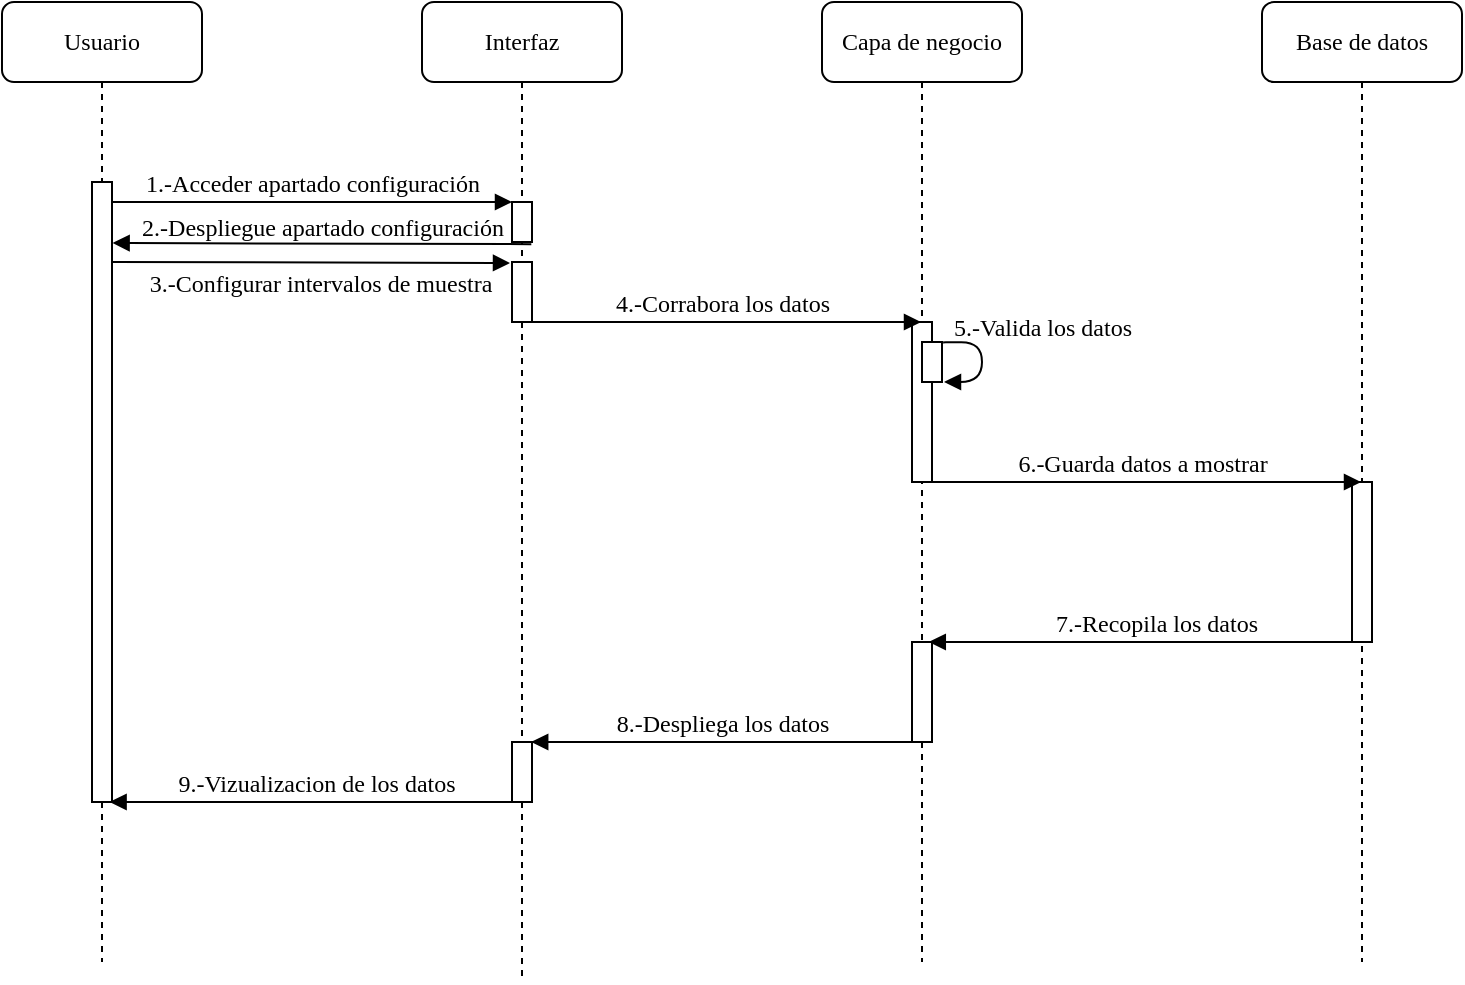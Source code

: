 <mxfile version="24.7.14">
  <diagram name="Page-1" id="13e1069c-82ec-6db2-03f1-153e76fe0fe0">
    <mxGraphModel grid="1" page="1" gridSize="10" guides="1" tooltips="1" connect="1" arrows="1" fold="1" pageScale="1" pageWidth="1100" pageHeight="850" background="none" math="0" shadow="0">
      <root>
        <mxCell id="0" />
        <mxCell id="1" parent="0" />
        <mxCell id="7baba1c4bc27f4b0-2" value="Interfaz" style="shape=umlLifeline;perimeter=lifelinePerimeter;whiteSpace=wrap;html=1;container=1;collapsible=0;recursiveResize=0;outlineConnect=0;rounded=1;shadow=0;comic=0;labelBackgroundColor=none;strokeWidth=1;fontFamily=Verdana;fontSize=12;align=center;" vertex="1" parent="1">
          <mxGeometry x="400" y="40" width="100" height="490" as="geometry" />
        </mxCell>
        <mxCell id="7baba1c4bc27f4b0-10" value="" style="html=1;points=[];perimeter=orthogonalPerimeter;rounded=0;shadow=0;comic=0;labelBackgroundColor=none;strokeWidth=1;fontFamily=Verdana;fontSize=12;align=center;" vertex="1" parent="7baba1c4bc27f4b0-2">
          <mxGeometry x="45" y="100" width="10" height="20" as="geometry" />
        </mxCell>
        <mxCell id="uyv-BX-N8liN5iRR5gyg-7" value="" style="html=1;points=[];perimeter=orthogonalPerimeter;rounded=0;shadow=0;comic=0;labelBackgroundColor=none;strokeWidth=1;fontFamily=Verdana;fontSize=12;align=center;" vertex="1" parent="7baba1c4bc27f4b0-2">
          <mxGeometry x="45" y="130" width="10" height="30" as="geometry" />
        </mxCell>
        <mxCell id="uyv-BX-N8liN5iRR5gyg-19" value="" style="html=1;points=[];perimeter=orthogonalPerimeter;rounded=0;shadow=0;comic=0;labelBackgroundColor=none;strokeWidth=1;fontFamily=Verdana;fontSize=12;align=center;" vertex="1" parent="7baba1c4bc27f4b0-2">
          <mxGeometry x="45" y="370" width="10" height="30" as="geometry" />
        </mxCell>
        <mxCell id="7baba1c4bc27f4b0-3" value="Capa de negocio" style="shape=umlLifeline;perimeter=lifelinePerimeter;whiteSpace=wrap;html=1;container=1;collapsible=0;recursiveResize=0;outlineConnect=0;rounded=1;shadow=0;comic=0;labelBackgroundColor=none;strokeWidth=1;fontFamily=Verdana;fontSize=12;align=center;" vertex="1" parent="1">
          <mxGeometry x="600" y="40" width="100" height="480" as="geometry" />
        </mxCell>
        <mxCell id="7baba1c4bc27f4b0-13" value="" style="html=1;points=[];perimeter=orthogonalPerimeter;rounded=0;shadow=0;comic=0;labelBackgroundColor=none;strokeWidth=1;fontFamily=Verdana;fontSize=12;align=center;" vertex="1" parent="7baba1c4bc27f4b0-3">
          <mxGeometry x="45" y="160" width="10" height="80" as="geometry" />
        </mxCell>
        <mxCell id="uyv-BX-N8liN5iRR5gyg-11" value="" style="html=1;points=[];perimeter=orthogonalPerimeter;rounded=0;shadow=0;comic=0;labelBackgroundColor=none;strokeWidth=1;fontFamily=Verdana;fontSize=12;align=center;" vertex="1" parent="7baba1c4bc27f4b0-3">
          <mxGeometry x="50" y="170" width="10" height="20" as="geometry" />
        </mxCell>
        <mxCell id="uyv-BX-N8liN5iRR5gyg-12" value="5.-Valida los datos" style="html=1;verticalAlign=bottom;endArrow=block;labelBackgroundColor=none;fontFamily=Verdana;fontSize=12;elbow=vertical;edgeStyle=orthogonalEdgeStyle;curved=1;entryX=1.1;entryY=1;entryPerimeter=0;entryDx=0;entryDy=0;exitX=1.02;exitY=0.012;exitDx=0;exitDy=0;exitPerimeter=0;" edge="1" parent="7baba1c4bc27f4b0-3" source="uyv-BX-N8liN5iRR5gyg-11" target="uyv-BX-N8liN5iRR5gyg-11">
          <mxGeometry x="-0.197" y="30" relative="1" as="geometry">
            <mxPoint x="70" y="150" as="sourcePoint" />
            <mxPoint x="75.003" y="188.333" as="targetPoint" />
            <Array as="points">
              <mxPoint x="59" y="170" />
              <mxPoint x="80" y="170" />
              <mxPoint x="80" y="190" />
            </Array>
            <mxPoint as="offset" />
          </mxGeometry>
        </mxCell>
        <mxCell id="uyv-BX-N8liN5iRR5gyg-15" value="" style="html=1;points=[];perimeter=orthogonalPerimeter;rounded=0;shadow=0;comic=0;labelBackgroundColor=none;strokeWidth=1;fontFamily=Verdana;fontSize=12;align=center;" vertex="1" parent="7baba1c4bc27f4b0-3">
          <mxGeometry x="45" y="320" width="10" height="50" as="geometry" />
        </mxCell>
        <mxCell id="7baba1c4bc27f4b0-4" value="Base de datos" style="shape=umlLifeline;perimeter=lifelinePerimeter;whiteSpace=wrap;html=1;container=1;collapsible=0;recursiveResize=0;outlineConnect=0;rounded=1;shadow=0;comic=0;labelBackgroundColor=none;strokeWidth=1;fontFamily=Verdana;fontSize=12;align=center;" vertex="1" parent="1">
          <mxGeometry x="820" y="40" width="100" height="480" as="geometry" />
        </mxCell>
        <mxCell id="7baba1c4bc27f4b0-16" value="" style="html=1;points=[];perimeter=orthogonalPerimeter;rounded=0;shadow=0;comic=0;labelBackgroundColor=none;strokeWidth=1;fontFamily=Verdana;fontSize=12;align=center;" vertex="1" parent="7baba1c4bc27f4b0-4">
          <mxGeometry x="45" y="240" width="10" height="80" as="geometry" />
        </mxCell>
        <mxCell id="uyv-BX-N8liN5iRR5gyg-14" value="7.-Recopila los datos" style="html=1;verticalAlign=bottom;endArrow=block;labelBackgroundColor=none;fontFamily=Verdana;fontSize=12;edgeStyle=elbowEdgeStyle;elbow=vertical;entryX=0.84;entryY=0;entryDx=0;entryDy=0;entryPerimeter=0;" edge="1" parent="7baba1c4bc27f4b0-4" target="uyv-BX-N8liN5iRR5gyg-15">
          <mxGeometry relative="1" as="geometry">
            <mxPoint x="50" y="320" as="sourcePoint" />
            <Array as="points">
              <mxPoint x="55" y="320" />
            </Array>
            <mxPoint x="-100" y="320" as="targetPoint" />
          </mxGeometry>
        </mxCell>
        <mxCell id="7baba1c4bc27f4b0-8" value="Usuario" style="shape=umlLifeline;perimeter=lifelinePerimeter;whiteSpace=wrap;html=1;container=1;collapsible=0;recursiveResize=0;outlineConnect=0;rounded=1;shadow=0;comic=0;labelBackgroundColor=none;strokeWidth=1;fontFamily=Verdana;fontSize=12;align=center;" vertex="1" parent="1">
          <mxGeometry x="190" y="40" width="100" height="480" as="geometry" />
        </mxCell>
        <mxCell id="7baba1c4bc27f4b0-9" value="" style="html=1;points=[];perimeter=orthogonalPerimeter;rounded=0;shadow=0;comic=0;labelBackgroundColor=none;strokeWidth=1;fontFamily=Verdana;fontSize=12;align=center;" vertex="1" parent="7baba1c4bc27f4b0-8">
          <mxGeometry x="45" y="90" width="10" height="310" as="geometry" />
        </mxCell>
        <mxCell id="7baba1c4bc27f4b0-11" value="1.-Acceder apartado configuración" style="html=1;verticalAlign=bottom;endArrow=block;entryX=0;entryY=0;labelBackgroundColor=none;fontFamily=Verdana;fontSize=12;edgeStyle=elbowEdgeStyle;elbow=vertical;" edge="1" parent="1" source="7baba1c4bc27f4b0-9" target="7baba1c4bc27f4b0-10">
          <mxGeometry relative="1" as="geometry">
            <mxPoint x="420" y="150" as="sourcePoint" />
            <mxPoint as="offset" />
          </mxGeometry>
        </mxCell>
        <mxCell id="uyv-BX-N8liN5iRR5gyg-6" value="3.-Configurar intervalos de muestra" style="html=1;verticalAlign=bottom;endArrow=block;labelBackgroundColor=none;fontFamily=Verdana;fontSize=12;edgeStyle=elbowEdgeStyle;elbow=vertical;entryX=-0.1;entryY=0.033;entryDx=0;entryDy=0;entryPerimeter=0;exitX=1;exitY=0.129;exitDx=0;exitDy=0;exitPerimeter=0;" edge="1" parent="1" source="7baba1c4bc27f4b0-9" target="uyv-BX-N8liN5iRR5gyg-7">
          <mxGeometry x="0.046" y="-19" relative="1" as="geometry">
            <mxPoint x="270" y="170" as="sourcePoint" />
            <mxPoint x="435.67" y="171.27" as="targetPoint" />
            <mxPoint as="offset" />
          </mxGeometry>
        </mxCell>
        <mxCell id="uyv-BX-N8liN5iRR5gyg-9" value="4.-Corrabora los datos" style="html=1;verticalAlign=bottom;endArrow=block;labelBackgroundColor=none;fontFamily=Verdana;fontSize=12;edgeStyle=elbowEdgeStyle;elbow=vertical;" edge="1" parent="1" target="7baba1c4bc27f4b0-3">
          <mxGeometry relative="1" as="geometry">
            <mxPoint x="450" y="200" as="sourcePoint" />
            <Array as="points">
              <mxPoint x="455" y="200" />
            </Array>
            <mxPoint x="580" y="200" as="targetPoint" />
          </mxGeometry>
        </mxCell>
        <mxCell id="uyv-BX-N8liN5iRR5gyg-13" value="6.-Guarda datos a mostrar" style="html=1;verticalAlign=bottom;endArrow=block;labelBackgroundColor=none;fontFamily=Verdana;fontSize=12;edgeStyle=elbowEdgeStyle;elbow=vertical;" edge="1" parent="1" target="7baba1c4bc27f4b0-4">
          <mxGeometry relative="1" as="geometry">
            <mxPoint x="650" y="280" as="sourcePoint" />
            <Array as="points">
              <mxPoint x="655" y="280" />
            </Array>
            <mxPoint x="780" y="280" as="targetPoint" />
          </mxGeometry>
        </mxCell>
        <mxCell id="uyv-BX-N8liN5iRR5gyg-18" value="8.-Despliega los datos" style="html=1;verticalAlign=bottom;endArrow=block;labelBackgroundColor=none;fontFamily=Verdana;fontSize=12;edgeStyle=elbowEdgeStyle;elbow=vertical;exitX=0.12;exitY=1;exitDx=0;exitDy=0;exitPerimeter=0;entryX=0.96;entryY=0.016;entryDx=0;entryDy=0;entryPerimeter=0;" edge="1" parent="1" source="uyv-BX-N8liN5iRR5gyg-15" target="uyv-BX-N8liN5iRR5gyg-19">
          <mxGeometry relative="1" as="geometry">
            <mxPoint x="637" y="410" as="sourcePoint" />
            <Array as="points">
              <mxPoint x="642" y="410" />
            </Array>
            <mxPoint x="480" y="410" as="targetPoint" />
          </mxGeometry>
        </mxCell>
        <mxCell id="uyv-BX-N8liN5iRR5gyg-20" value="9.-Vizualizacion de los datos" style="html=1;verticalAlign=bottom;endArrow=block;labelBackgroundColor=none;fontFamily=Verdana;fontSize=12;edgeStyle=elbowEdgeStyle;elbow=vertical;exitX=0.5;exitY=1;exitDx=0;exitDy=0;exitPerimeter=0;entryX=0.88;entryY=1.001;entryDx=0;entryDy=0;entryPerimeter=0;" edge="1" parent="1" source="uyv-BX-N8liN5iRR5gyg-19" target="7baba1c4bc27f4b0-9">
          <mxGeometry relative="1" as="geometry">
            <mxPoint x="441" y="440" as="sourcePoint" />
            <Array as="points">
              <mxPoint x="437" y="440" />
            </Array>
            <mxPoint x="250" y="440" as="targetPoint" />
          </mxGeometry>
        </mxCell>
        <mxCell id="uyv-BX-N8liN5iRR5gyg-5" value="2.-Despliegue apartado configuración" style="html=1;verticalAlign=bottom;endArrow=block;labelBackgroundColor=none;fontFamily=Verdana;fontSize=12;edgeStyle=elbowEdgeStyle;elbow=vertical;exitX=-0.033;exitY=1.033;exitDx=0;exitDy=0;exitPerimeter=0;entryX=1.032;entryY=0.098;entryDx=0;entryDy=0;entryPerimeter=0;" edge="1" parent="1" target="7baba1c4bc27f4b0-9">
          <mxGeometry x="0.003" y="1" relative="1" as="geometry">
            <mxPoint x="454.67" y="161.09" as="sourcePoint" />
            <mxPoint x="250" y="160" as="targetPoint" />
            <mxPoint as="offset" />
          </mxGeometry>
        </mxCell>
      </root>
    </mxGraphModel>
  </diagram>
</mxfile>
